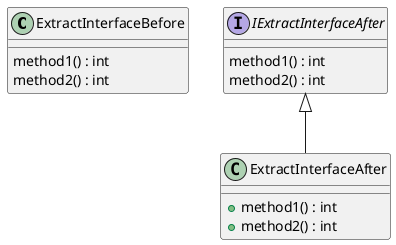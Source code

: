 @startuml
class ExtractInterfaceBefore {
    method1() : int
    method2() : int
}
interface IExtractInterfaceAfter {
    method1() : int
    method2() : int
}
class ExtractInterfaceAfter {
    + method1() : int
    + method2() : int
}
IExtractInterfaceAfter <|-- ExtractInterfaceAfter
@enduml
